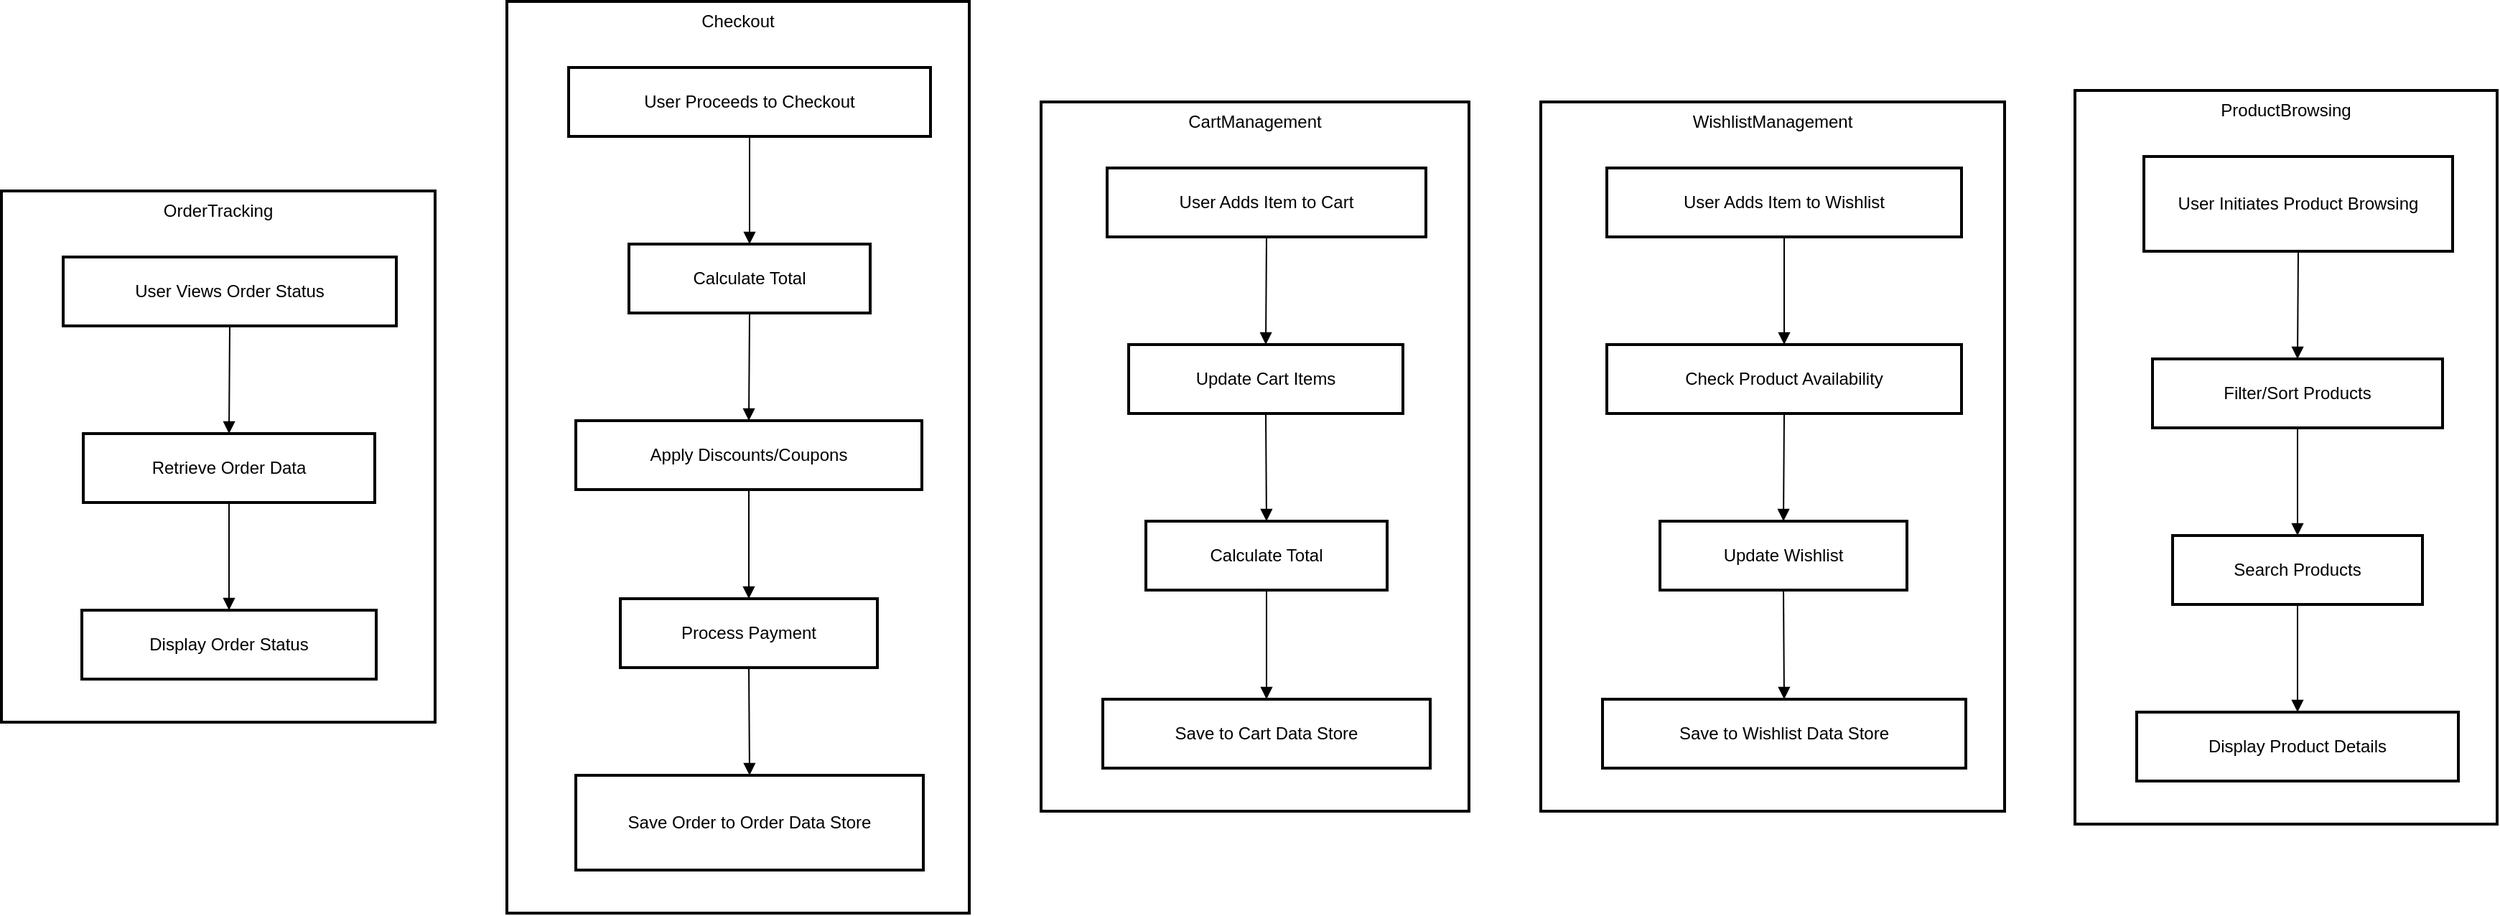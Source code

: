 <mxfile version="24.8.4">
  <diagram name="Page-1" id="wQseDoGyWZiGJU-YXPqE">
    <mxGraphModel dx="1822" dy="1027" grid="1" gridSize="10" guides="1" tooltips="1" connect="1" arrows="1" fold="1" page="1" pageScale="1" pageWidth="850" pageHeight="1100" math="0" shadow="0">
      <root>
        <mxCell id="0" />
        <mxCell id="1" parent="0" />
        <mxCell id="Y90EYe0rYNRi-wyBaQtw-1" value="OrderTracking" style="whiteSpace=wrap;strokeWidth=2;verticalAlign=top;" vertex="1" parent="1">
          <mxGeometry x="20" y="152" width="302" height="370" as="geometry" />
        </mxCell>
        <mxCell id="Y90EYe0rYNRi-wyBaQtw-2" value="User Views Order Status" style="whiteSpace=wrap;strokeWidth=2;" vertex="1" parent="Y90EYe0rYNRi-wyBaQtw-1">
          <mxGeometry x="43" y="46" width="232" height="48" as="geometry" />
        </mxCell>
        <mxCell id="Y90EYe0rYNRi-wyBaQtw-3" value="Retrieve Order Data" style="whiteSpace=wrap;strokeWidth=2;" vertex="1" parent="Y90EYe0rYNRi-wyBaQtw-1">
          <mxGeometry x="57" y="169" width="203" height="48" as="geometry" />
        </mxCell>
        <mxCell id="Y90EYe0rYNRi-wyBaQtw-4" value="Display Order Status" style="whiteSpace=wrap;strokeWidth=2;" vertex="1" parent="Y90EYe0rYNRi-wyBaQtw-1">
          <mxGeometry x="56" y="292" width="205" height="48" as="geometry" />
        </mxCell>
        <mxCell id="Y90EYe0rYNRi-wyBaQtw-5" value="" style="curved=1;startArrow=none;endArrow=block;exitX=0.5;exitY=1;entryX=0.5;entryY=0;rounded=0;" edge="1" parent="Y90EYe0rYNRi-wyBaQtw-1" source="Y90EYe0rYNRi-wyBaQtw-2" target="Y90EYe0rYNRi-wyBaQtw-3">
          <mxGeometry relative="1" as="geometry">
            <Array as="points" />
          </mxGeometry>
        </mxCell>
        <mxCell id="Y90EYe0rYNRi-wyBaQtw-6" value="" style="curved=1;startArrow=none;endArrow=block;exitX=0.5;exitY=1.01;entryX=0.5;entryY=0.01;rounded=0;" edge="1" parent="Y90EYe0rYNRi-wyBaQtw-1" source="Y90EYe0rYNRi-wyBaQtw-3" target="Y90EYe0rYNRi-wyBaQtw-4">
          <mxGeometry relative="1" as="geometry">
            <Array as="points" />
          </mxGeometry>
        </mxCell>
        <mxCell id="Y90EYe0rYNRi-wyBaQtw-7" value="Checkout" style="whiteSpace=wrap;strokeWidth=2;verticalAlign=top;" vertex="1" parent="1">
          <mxGeometry x="372" y="20" width="322" height="635" as="geometry" />
        </mxCell>
        <mxCell id="Y90EYe0rYNRi-wyBaQtw-8" value="User Proceeds to Checkout" style="whiteSpace=wrap;strokeWidth=2;" vertex="1" parent="Y90EYe0rYNRi-wyBaQtw-7">
          <mxGeometry x="43" y="46" width="252" height="48" as="geometry" />
        </mxCell>
        <mxCell id="Y90EYe0rYNRi-wyBaQtw-9" value="Calculate Total" style="whiteSpace=wrap;strokeWidth=2;" vertex="1" parent="Y90EYe0rYNRi-wyBaQtw-7">
          <mxGeometry x="85" y="169" width="168" height="48" as="geometry" />
        </mxCell>
        <mxCell id="Y90EYe0rYNRi-wyBaQtw-10" value="Apply Discounts/Coupons" style="whiteSpace=wrap;strokeWidth=2;" vertex="1" parent="Y90EYe0rYNRi-wyBaQtw-7">
          <mxGeometry x="48" y="292" width="241" height="48" as="geometry" />
        </mxCell>
        <mxCell id="Y90EYe0rYNRi-wyBaQtw-11" value="Process Payment" style="whiteSpace=wrap;strokeWidth=2;" vertex="1" parent="Y90EYe0rYNRi-wyBaQtw-7">
          <mxGeometry x="79" y="416" width="179" height="48" as="geometry" />
        </mxCell>
        <mxCell id="Y90EYe0rYNRi-wyBaQtw-12" value="Save Order to Order Data Store" style="whiteSpace=wrap;strokeWidth=2;" vertex="1" parent="Y90EYe0rYNRi-wyBaQtw-7">
          <mxGeometry x="48" y="539" width="242" height="66" as="geometry" />
        </mxCell>
        <mxCell id="Y90EYe0rYNRi-wyBaQtw-13" value="" style="curved=1;startArrow=none;endArrow=block;exitX=0.5;exitY=1;entryX=0.5;entryY=0;rounded=0;" edge="1" parent="Y90EYe0rYNRi-wyBaQtw-7" source="Y90EYe0rYNRi-wyBaQtw-8" target="Y90EYe0rYNRi-wyBaQtw-9">
          <mxGeometry relative="1" as="geometry">
            <Array as="points" />
          </mxGeometry>
        </mxCell>
        <mxCell id="Y90EYe0rYNRi-wyBaQtw-14" value="" style="curved=1;startArrow=none;endArrow=block;exitX=0.5;exitY=1.01;entryX=0.5;entryY=0.01;rounded=0;" edge="1" parent="Y90EYe0rYNRi-wyBaQtw-7" source="Y90EYe0rYNRi-wyBaQtw-9" target="Y90EYe0rYNRi-wyBaQtw-10">
          <mxGeometry relative="1" as="geometry">
            <Array as="points" />
          </mxGeometry>
        </mxCell>
        <mxCell id="Y90EYe0rYNRi-wyBaQtw-15" value="" style="curved=1;startArrow=none;endArrow=block;exitX=0.5;exitY=1.01;entryX=0.5;entryY=-0.01;rounded=0;" edge="1" parent="Y90EYe0rYNRi-wyBaQtw-7" source="Y90EYe0rYNRi-wyBaQtw-10" target="Y90EYe0rYNRi-wyBaQtw-11">
          <mxGeometry relative="1" as="geometry">
            <Array as="points" />
          </mxGeometry>
        </mxCell>
        <mxCell id="Y90EYe0rYNRi-wyBaQtw-16" value="" style="curved=1;startArrow=none;endArrow=block;exitX=0.5;exitY=1;entryX=0.5;entryY=0;rounded=0;" edge="1" parent="Y90EYe0rYNRi-wyBaQtw-7" source="Y90EYe0rYNRi-wyBaQtw-11" target="Y90EYe0rYNRi-wyBaQtw-12">
          <mxGeometry relative="1" as="geometry">
            <Array as="points" />
          </mxGeometry>
        </mxCell>
        <mxCell id="Y90EYe0rYNRi-wyBaQtw-17" value="CartManagement" style="whiteSpace=wrap;strokeWidth=2;verticalAlign=top;" vertex="1" parent="1">
          <mxGeometry x="744" y="90" width="298" height="494" as="geometry" />
        </mxCell>
        <mxCell id="Y90EYe0rYNRi-wyBaQtw-18" value="User Adds Item to Cart" style="whiteSpace=wrap;strokeWidth=2;" vertex="1" parent="Y90EYe0rYNRi-wyBaQtw-17">
          <mxGeometry x="46" y="46" width="222" height="48" as="geometry" />
        </mxCell>
        <mxCell id="Y90EYe0rYNRi-wyBaQtw-19" value="Update Cart Items" style="whiteSpace=wrap;strokeWidth=2;" vertex="1" parent="Y90EYe0rYNRi-wyBaQtw-17">
          <mxGeometry x="61" y="169" width="191" height="48" as="geometry" />
        </mxCell>
        <mxCell id="Y90EYe0rYNRi-wyBaQtw-20" value="Calculate Total" style="whiteSpace=wrap;strokeWidth=2;" vertex="1" parent="Y90EYe0rYNRi-wyBaQtw-17">
          <mxGeometry x="73" y="292" width="168" height="48" as="geometry" />
        </mxCell>
        <mxCell id="Y90EYe0rYNRi-wyBaQtw-21" value="Save to Cart Data Store" style="whiteSpace=wrap;strokeWidth=2;" vertex="1" parent="Y90EYe0rYNRi-wyBaQtw-17">
          <mxGeometry x="43" y="416" width="228" height="48" as="geometry" />
        </mxCell>
        <mxCell id="Y90EYe0rYNRi-wyBaQtw-22" value="" style="curved=1;startArrow=none;endArrow=block;exitX=0.5;exitY=1;entryX=0.5;entryY=0;rounded=0;" edge="1" parent="Y90EYe0rYNRi-wyBaQtw-17" source="Y90EYe0rYNRi-wyBaQtw-18" target="Y90EYe0rYNRi-wyBaQtw-19">
          <mxGeometry relative="1" as="geometry">
            <Array as="points" />
          </mxGeometry>
        </mxCell>
        <mxCell id="Y90EYe0rYNRi-wyBaQtw-23" value="" style="curved=1;startArrow=none;endArrow=block;exitX=0.5;exitY=1.01;entryX=0.5;entryY=0.01;rounded=0;" edge="1" parent="Y90EYe0rYNRi-wyBaQtw-17" source="Y90EYe0rYNRi-wyBaQtw-19" target="Y90EYe0rYNRi-wyBaQtw-20">
          <mxGeometry relative="1" as="geometry">
            <Array as="points" />
          </mxGeometry>
        </mxCell>
        <mxCell id="Y90EYe0rYNRi-wyBaQtw-24" value="" style="curved=1;startArrow=none;endArrow=block;exitX=0.5;exitY=1.01;entryX=0.5;entryY=-0.01;rounded=0;" edge="1" parent="Y90EYe0rYNRi-wyBaQtw-17" source="Y90EYe0rYNRi-wyBaQtw-20" target="Y90EYe0rYNRi-wyBaQtw-21">
          <mxGeometry relative="1" as="geometry">
            <Array as="points" />
          </mxGeometry>
        </mxCell>
        <mxCell id="Y90EYe0rYNRi-wyBaQtw-25" value="WishlistManagement" style="whiteSpace=wrap;strokeWidth=2;verticalAlign=top;" vertex="1" parent="1">
          <mxGeometry x="1092" y="90" width="323" height="494" as="geometry" />
        </mxCell>
        <mxCell id="Y90EYe0rYNRi-wyBaQtw-26" value="User Adds Item to Wishlist" style="whiteSpace=wrap;strokeWidth=2;" vertex="1" parent="Y90EYe0rYNRi-wyBaQtw-25">
          <mxGeometry x="46" y="46" width="247" height="48" as="geometry" />
        </mxCell>
        <mxCell id="Y90EYe0rYNRi-wyBaQtw-27" value="Check Product Availability" style="whiteSpace=wrap;strokeWidth=2;" vertex="1" parent="Y90EYe0rYNRi-wyBaQtw-25">
          <mxGeometry x="46" y="169" width="247" height="48" as="geometry" />
        </mxCell>
        <mxCell id="Y90EYe0rYNRi-wyBaQtw-28" value="Update Wishlist" style="whiteSpace=wrap;strokeWidth=2;" vertex="1" parent="Y90EYe0rYNRi-wyBaQtw-25">
          <mxGeometry x="83" y="292" width="172" height="48" as="geometry" />
        </mxCell>
        <mxCell id="Y90EYe0rYNRi-wyBaQtw-29" value="Save to Wishlist Data Store" style="whiteSpace=wrap;strokeWidth=2;" vertex="1" parent="Y90EYe0rYNRi-wyBaQtw-25">
          <mxGeometry x="43" y="416" width="253" height="48" as="geometry" />
        </mxCell>
        <mxCell id="Y90EYe0rYNRi-wyBaQtw-30" value="" style="curved=1;startArrow=none;endArrow=block;exitX=0.5;exitY=1;entryX=0.5;entryY=0;rounded=0;" edge="1" parent="Y90EYe0rYNRi-wyBaQtw-25" source="Y90EYe0rYNRi-wyBaQtw-26" target="Y90EYe0rYNRi-wyBaQtw-27">
          <mxGeometry relative="1" as="geometry">
            <Array as="points" />
          </mxGeometry>
        </mxCell>
        <mxCell id="Y90EYe0rYNRi-wyBaQtw-31" value="" style="curved=1;startArrow=none;endArrow=block;exitX=0.5;exitY=1.01;entryX=0.5;entryY=0.01;rounded=0;" edge="1" parent="Y90EYe0rYNRi-wyBaQtw-25" source="Y90EYe0rYNRi-wyBaQtw-27" target="Y90EYe0rYNRi-wyBaQtw-28">
          <mxGeometry relative="1" as="geometry">
            <Array as="points" />
          </mxGeometry>
        </mxCell>
        <mxCell id="Y90EYe0rYNRi-wyBaQtw-32" value="" style="curved=1;startArrow=none;endArrow=block;exitX=0.5;exitY=1.01;entryX=0.5;entryY=-0.01;rounded=0;" edge="1" parent="Y90EYe0rYNRi-wyBaQtw-25" source="Y90EYe0rYNRi-wyBaQtw-28" target="Y90EYe0rYNRi-wyBaQtw-29">
          <mxGeometry relative="1" as="geometry">
            <Array as="points" />
          </mxGeometry>
        </mxCell>
        <mxCell id="Y90EYe0rYNRi-wyBaQtw-33" value="ProductBrowsing" style="whiteSpace=wrap;strokeWidth=2;verticalAlign=top;" vertex="1" parent="1">
          <mxGeometry x="1464" y="82" width="294" height="511" as="geometry" />
        </mxCell>
        <mxCell id="Y90EYe0rYNRi-wyBaQtw-34" value="User Initiates Product Browsing" style="whiteSpace=wrap;strokeWidth=2;" vertex="1" parent="Y90EYe0rYNRi-wyBaQtw-33">
          <mxGeometry x="48" y="46" width="215" height="66" as="geometry" />
        </mxCell>
        <mxCell id="Y90EYe0rYNRi-wyBaQtw-35" value="Filter/Sort Products" style="whiteSpace=wrap;strokeWidth=2;" vertex="1" parent="Y90EYe0rYNRi-wyBaQtw-33">
          <mxGeometry x="54" y="187" width="202" height="48" as="geometry" />
        </mxCell>
        <mxCell id="Y90EYe0rYNRi-wyBaQtw-36" value="Search Products" style="whiteSpace=wrap;strokeWidth=2;" vertex="1" parent="Y90EYe0rYNRi-wyBaQtw-33">
          <mxGeometry x="68" y="310" width="174" height="48" as="geometry" />
        </mxCell>
        <mxCell id="Y90EYe0rYNRi-wyBaQtw-37" value="Display Product Details" style="whiteSpace=wrap;strokeWidth=2;" vertex="1" parent="Y90EYe0rYNRi-wyBaQtw-33">
          <mxGeometry x="43" y="433" width="224" height="48" as="geometry" />
        </mxCell>
        <mxCell id="Y90EYe0rYNRi-wyBaQtw-38" value="" style="curved=1;startArrow=none;endArrow=block;exitX=0.5;exitY=0.99;entryX=0.5;entryY=-0.01;rounded=0;" edge="1" parent="Y90EYe0rYNRi-wyBaQtw-33" source="Y90EYe0rYNRi-wyBaQtw-34" target="Y90EYe0rYNRi-wyBaQtw-35">
          <mxGeometry relative="1" as="geometry">
            <Array as="points" />
          </mxGeometry>
        </mxCell>
        <mxCell id="Y90EYe0rYNRi-wyBaQtw-39" value="" style="curved=1;startArrow=none;endArrow=block;exitX=0.5;exitY=1;entryX=0.5;entryY=0;rounded=0;" edge="1" parent="Y90EYe0rYNRi-wyBaQtw-33" source="Y90EYe0rYNRi-wyBaQtw-35" target="Y90EYe0rYNRi-wyBaQtw-36">
          <mxGeometry relative="1" as="geometry">
            <Array as="points" />
          </mxGeometry>
        </mxCell>
        <mxCell id="Y90EYe0rYNRi-wyBaQtw-40" value="" style="curved=1;startArrow=none;endArrow=block;exitX=0.5;exitY=1.01;entryX=0.5;entryY=0.01;rounded=0;" edge="1" parent="Y90EYe0rYNRi-wyBaQtw-33" source="Y90EYe0rYNRi-wyBaQtw-36" target="Y90EYe0rYNRi-wyBaQtw-37">
          <mxGeometry relative="1" as="geometry">
            <Array as="points" />
          </mxGeometry>
        </mxCell>
      </root>
    </mxGraphModel>
  </diagram>
</mxfile>
